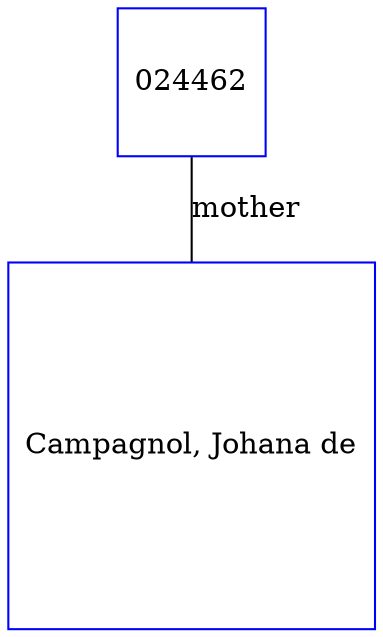 digraph D {
    edge [dir=none];    node [shape=box];    "024462"   [label="024462", shape=box, regular=1, color="blue"] ;
"024460"   [label="Campagnol, Johana de", shape=box, regular=1, color="blue"] ;
024462->024460 [label="mother",arrowsize=0.0]; 
}